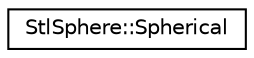 digraph "Graphical Class Hierarchy"
{
  edge [fontname="Helvetica",fontsize="10",labelfontname="Helvetica",labelfontsize="10"];
  node [fontname="Helvetica",fontsize="10",shape=record];
  rankdir="LR";
  Node1 [label="StlSphere::Spherical",height=0.2,width=0.4,color="black", fillcolor="white", style="filled",URL="$struct_stl_sphere_1_1_spherical.html"];
}
